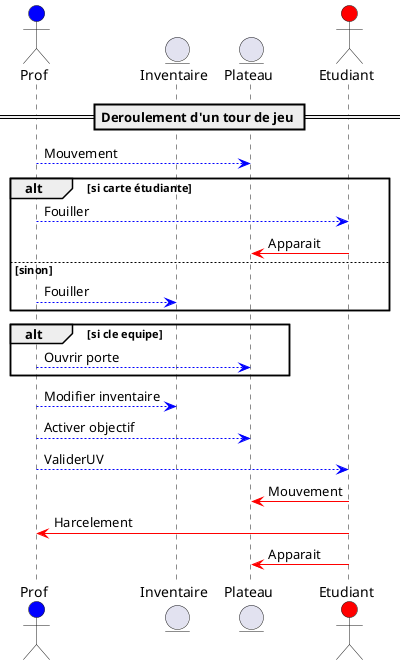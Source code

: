 @startuml
actor Prof #blue
entity Inventaire
entity Plateau
actor Etudiant #red

== Deroulement d'un tour de jeu ==

Prof --[#blue]> Plateau : Mouvement
alt si carte étudiante
    Prof --[#blue]> Etudiant : Fouiller
    Etudiant -[#red]> Plateau : Apparait
else sinon
    Prof --[#blue]> Inventaire : Fouiller
end
alt si cle equipe
    Prof --[#blue]> Plateau : Ouvrir porte
end
Prof --[#blue]> Inventaire : Modifier inventaire
Prof --[#blue]> Plateau : Activer objectif
Prof --[#blue]> Etudiant : ValiderUV
Etudiant -[#red]> Plateau : Mouvement
Etudiant -[#red]> Prof : Harcelement
Etudiant -[#red]> Plateau : Apparait
@enduml